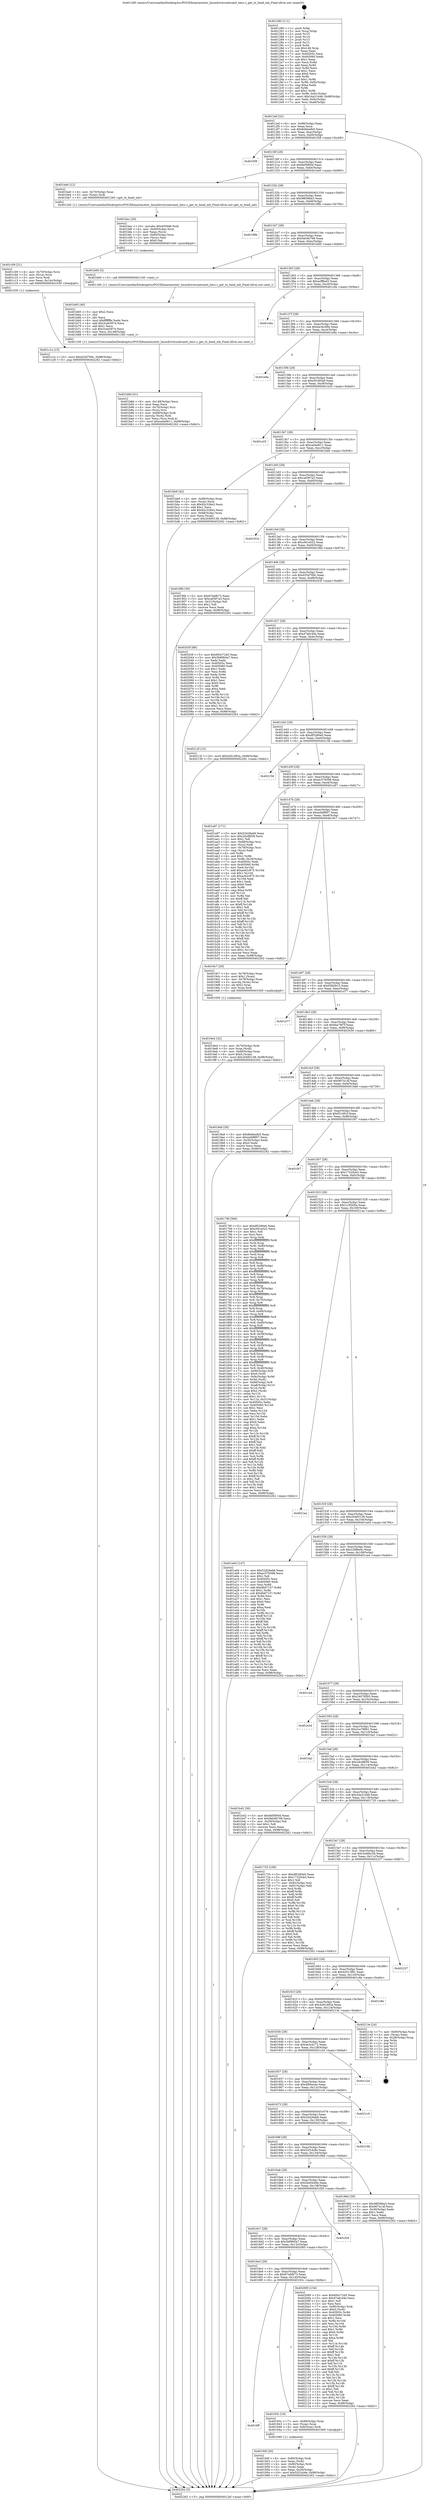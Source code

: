 digraph "0x401280" {
  label = "0x401280 (/mnt/c/Users/mathe/Desktop/tcc/POCII/binaries/extr_linuxdriversnetcanti_hecc.c_get_tx_head_mb_Final-ollvm.out::main(0))"
  labelloc = "t"
  node[shape=record]

  Entry [label="",width=0.3,height=0.3,shape=circle,fillcolor=black,style=filled]
  "0x4012ef" [label="{
     0x4012ef [32]\l
     | [instrs]\l
     &nbsp;&nbsp;0x4012ef \<+6\>: mov -0x98(%rbp),%eax\l
     &nbsp;&nbsp;0x4012f5 \<+2\>: mov %eax,%ecx\l
     &nbsp;&nbsp;0x4012f7 \<+6\>: sub $0x8d4bedb5,%ecx\l
     &nbsp;&nbsp;0x4012fd \<+6\>: mov %eax,-0xac(%rbp)\l
     &nbsp;&nbsp;0x401303 \<+6\>: mov %ecx,-0xb0(%rbp)\l
     &nbsp;&nbsp;0x401309 \<+6\>: je 0000000000401f38 \<main+0xcb8\>\l
  }"]
  "0x401f38" [label="{
     0x401f38\l
  }", style=dashed]
  "0x40130f" [label="{
     0x40130f [28]\l
     | [instrs]\l
     &nbsp;&nbsp;0x40130f \<+5\>: jmp 0000000000401314 \<main+0x94\>\l
     &nbsp;&nbsp;0x401314 \<+6\>: mov -0xac(%rbp),%eax\l
     &nbsp;&nbsp;0x40131a \<+5\>: sub $0x8ef5f00d,%eax\l
     &nbsp;&nbsp;0x40131f \<+6\>: mov %eax,-0xb4(%rbp)\l
     &nbsp;&nbsp;0x401325 \<+6\>: je 0000000000401be0 \<main+0x960\>\l
  }"]
  Exit [label="",width=0.3,height=0.3,shape=circle,fillcolor=black,style=filled,peripheries=2]
  "0x401be0" [label="{
     0x401be0 [12]\l
     | [instrs]\l
     &nbsp;&nbsp;0x401be0 \<+4\>: mov -0x70(%rbp),%rax\l
     &nbsp;&nbsp;0x401be4 \<+3\>: mov (%rax),%rdi\l
     &nbsp;&nbsp;0x401be7 \<+5\>: call 0000000000401240 \<get_tx_head_mb\>\l
     | [calls]\l
     &nbsp;&nbsp;0x401240 \{1\} (/mnt/c/Users/mathe/Desktop/tcc/POCII/binaries/extr_linuxdriversnetcanti_hecc.c_get_tx_head_mb_Final-ollvm.out::get_tx_head_mb)\l
  }"]
  "0x40132b" [label="{
     0x40132b [28]\l
     | [instrs]\l
     &nbsp;&nbsp;0x40132b \<+5\>: jmp 0000000000401330 \<main+0xb0\>\l
     &nbsp;&nbsp;0x401330 \<+6\>: mov -0xac(%rbp),%eax\l
     &nbsp;&nbsp;0x401336 \<+5\>: sub $0x98f386a3,%eax\l
     &nbsp;&nbsp;0x40133b \<+6\>: mov %eax,-0xb8(%rbp)\l
     &nbsp;&nbsp;0x401341 \<+6\>: je 000000000040198b \<main+0x70b\>\l
  }"]
  "0x401c1e" [label="{
     0x401c1e [15]\l
     | [instrs]\l
     &nbsp;&nbsp;0x401c1e \<+10\>: movl $0xd25d769c,-0x98(%rbp)\l
     &nbsp;&nbsp;0x401c28 \<+5\>: jmp 0000000000402262 \<main+0xfe2\>\l
  }"]
  "0x40198b" [label="{
     0x40198b\l
  }", style=dashed]
  "0x401347" [label="{
     0x401347 [28]\l
     | [instrs]\l
     &nbsp;&nbsp;0x401347 \<+5\>: jmp 000000000040134c \<main+0xcc\>\l
     &nbsp;&nbsp;0x40134c \<+6\>: mov -0xac(%rbp),%eax\l
     &nbsp;&nbsp;0x401352 \<+5\>: sub $0x9a04b768,%eax\l
     &nbsp;&nbsp;0x401357 \<+6\>: mov %eax,-0xbc(%rbp)\l
     &nbsp;&nbsp;0x40135d \<+6\>: je 0000000000401b60 \<main+0x8e0\>\l
  }"]
  "0x401c09" [label="{
     0x401c09 [21]\l
     | [instrs]\l
     &nbsp;&nbsp;0x401c09 \<+4\>: mov -0x70(%rbp),%rcx\l
     &nbsp;&nbsp;0x401c0d \<+3\>: mov (%rcx),%rcx\l
     &nbsp;&nbsp;0x401c10 \<+3\>: mov %rcx,%rdi\l
     &nbsp;&nbsp;0x401c13 \<+6\>: mov %eax,-0x14c(%rbp)\l
     &nbsp;&nbsp;0x401c19 \<+5\>: call 0000000000401030 \<free@plt\>\l
     | [calls]\l
     &nbsp;&nbsp;0x401030 \{1\} (unknown)\l
  }"]
  "0x401b60" [label="{
     0x401b60 [5]\l
     | [instrs]\l
     &nbsp;&nbsp;0x401b60 \<+5\>: call 0000000000401160 \<next_i\>\l
     | [calls]\l
     &nbsp;&nbsp;0x401160 \{1\} (/mnt/c/Users/mathe/Desktop/tcc/POCII/binaries/extr_linuxdriversnetcanti_hecc.c_get_tx_head_mb_Final-ollvm.out::next_i)\l
  }"]
  "0x401363" [label="{
     0x401363 [28]\l
     | [instrs]\l
     &nbsp;&nbsp;0x401363 \<+5\>: jmp 0000000000401368 \<main+0xe8\>\l
     &nbsp;&nbsp;0x401368 \<+6\>: mov -0xac(%rbp),%eax\l
     &nbsp;&nbsp;0x40136e \<+5\>: sub $0xacff8ad3,%eax\l
     &nbsp;&nbsp;0x401373 \<+6\>: mov %eax,-0xc0(%rbp)\l
     &nbsp;&nbsp;0x401379 \<+6\>: je 0000000000401c6a \<main+0x9ea\>\l
  }"]
  "0x401bec" [label="{
     0x401bec [29]\l
     | [instrs]\l
     &nbsp;&nbsp;0x401bec \<+10\>: movabs $0x4030d6,%rdi\l
     &nbsp;&nbsp;0x401bf6 \<+4\>: mov -0x60(%rbp),%rcx\l
     &nbsp;&nbsp;0x401bfa \<+2\>: mov %eax,(%rcx)\l
     &nbsp;&nbsp;0x401bfc \<+4\>: mov -0x60(%rbp),%rcx\l
     &nbsp;&nbsp;0x401c00 \<+2\>: mov (%rcx),%esi\l
     &nbsp;&nbsp;0x401c02 \<+2\>: mov $0x0,%al\l
     &nbsp;&nbsp;0x401c04 \<+5\>: call 0000000000401040 \<printf@plt\>\l
     | [calls]\l
     &nbsp;&nbsp;0x401040 \{1\} (unknown)\l
  }"]
  "0x401c6a" [label="{
     0x401c6a\l
  }", style=dashed]
  "0x40137f" [label="{
     0x40137f [28]\l
     | [instrs]\l
     &nbsp;&nbsp;0x40137f \<+5\>: jmp 0000000000401384 \<main+0x104\>\l
     &nbsp;&nbsp;0x401384 \<+6\>: mov -0xac(%rbp),%eax\l
     &nbsp;&nbsp;0x40138a \<+5\>: sub $0xbe3ec99e,%eax\l
     &nbsp;&nbsp;0x40138f \<+6\>: mov %eax,-0xc4(%rbp)\l
     &nbsp;&nbsp;0x401395 \<+6\>: je 0000000000401e8a \<main+0xc0a\>\l
  }"]
  "0x401b8d" [label="{
     0x401b8d [41]\l
     | [instrs]\l
     &nbsp;&nbsp;0x401b8d \<+6\>: mov -0x148(%rbp),%ecx\l
     &nbsp;&nbsp;0x401b93 \<+3\>: imul %eax,%ecx\l
     &nbsp;&nbsp;0x401b96 \<+4\>: mov -0x70(%rbp),%rsi\l
     &nbsp;&nbsp;0x401b9a \<+3\>: mov (%rsi),%rsi\l
     &nbsp;&nbsp;0x401b9d \<+4\>: mov -0x68(%rbp),%rdi\l
     &nbsp;&nbsp;0x401ba1 \<+3\>: movslq (%rdi),%rdi\l
     &nbsp;&nbsp;0x401ba4 \<+3\>: mov %ecx,(%rsi,%rdi,4)\l
     &nbsp;&nbsp;0x401ba7 \<+10\>: movl $0xca0e0611,-0x98(%rbp)\l
     &nbsp;&nbsp;0x401bb1 \<+5\>: jmp 0000000000402262 \<main+0xfe2\>\l
  }"]
  "0x401e8a" [label="{
     0x401e8a\l
  }", style=dashed]
  "0x40139b" [label="{
     0x40139b [28]\l
     | [instrs]\l
     &nbsp;&nbsp;0x40139b \<+5\>: jmp 00000000004013a0 \<main+0x120\>\l
     &nbsp;&nbsp;0x4013a0 \<+6\>: mov -0xac(%rbp),%eax\l
     &nbsp;&nbsp;0x4013a6 \<+5\>: sub $0xc81fd5a8,%eax\l
     &nbsp;&nbsp;0x4013ab \<+6\>: mov %eax,-0xc8(%rbp)\l
     &nbsp;&nbsp;0x4013b1 \<+6\>: je 0000000000401e25 \<main+0xba5\>\l
  }"]
  "0x401b65" [label="{
     0x401b65 [40]\l
     | [instrs]\l
     &nbsp;&nbsp;0x401b65 \<+5\>: mov $0x2,%ecx\l
     &nbsp;&nbsp;0x401b6a \<+1\>: cltd\l
     &nbsp;&nbsp;0x401b6b \<+2\>: idiv %ecx\l
     &nbsp;&nbsp;0x401b6d \<+6\>: imul $0xfffffffe,%edx,%ecx\l
     &nbsp;&nbsp;0x401b73 \<+6\>: add $0x3ceb5974,%ecx\l
     &nbsp;&nbsp;0x401b79 \<+3\>: add $0x1,%ecx\l
     &nbsp;&nbsp;0x401b7c \<+6\>: sub $0x3ceb5974,%ecx\l
     &nbsp;&nbsp;0x401b82 \<+6\>: mov %ecx,-0x148(%rbp)\l
     &nbsp;&nbsp;0x401b88 \<+5\>: call 0000000000401160 \<next_i\>\l
     | [calls]\l
     &nbsp;&nbsp;0x401160 \{1\} (/mnt/c/Users/mathe/Desktop/tcc/POCII/binaries/extr_linuxdriversnetcanti_hecc.c_get_tx_head_mb_Final-ollvm.out::next_i)\l
  }"]
  "0x401e25" [label="{
     0x401e25\l
  }", style=dashed]
  "0x4013b7" [label="{
     0x4013b7 [28]\l
     | [instrs]\l
     &nbsp;&nbsp;0x4013b7 \<+5\>: jmp 00000000004013bc \<main+0x13c\>\l
     &nbsp;&nbsp;0x4013bc \<+6\>: mov -0xac(%rbp),%eax\l
     &nbsp;&nbsp;0x4013c2 \<+5\>: sub $0xca0e0611,%eax\l
     &nbsp;&nbsp;0x4013c7 \<+6\>: mov %eax,-0xcc(%rbp)\l
     &nbsp;&nbsp;0x4013cd \<+6\>: je 0000000000401bb6 \<main+0x936\>\l
  }"]
  "0x4019e4" [label="{
     0x4019e4 [32]\l
     | [instrs]\l
     &nbsp;&nbsp;0x4019e4 \<+4\>: mov -0x70(%rbp),%rdi\l
     &nbsp;&nbsp;0x4019e8 \<+3\>: mov %rax,(%rdi)\l
     &nbsp;&nbsp;0x4019eb \<+4\>: mov -0x68(%rbp),%rax\l
     &nbsp;&nbsp;0x4019ef \<+6\>: movl $0x0,(%rax)\l
     &nbsp;&nbsp;0x4019f5 \<+10\>: movl $0x20495138,-0x98(%rbp)\l
     &nbsp;&nbsp;0x4019ff \<+5\>: jmp 0000000000402262 \<main+0xfe2\>\l
  }"]
  "0x401bb6" [label="{
     0x401bb6 [42]\l
     | [instrs]\l
     &nbsp;&nbsp;0x401bb6 \<+4\>: mov -0x68(%rbp),%rax\l
     &nbsp;&nbsp;0x401bba \<+2\>: mov (%rax),%ecx\l
     &nbsp;&nbsp;0x401bbc \<+6\>: sub $0x92c326e2,%ecx\l
     &nbsp;&nbsp;0x401bc2 \<+3\>: add $0x1,%ecx\l
     &nbsp;&nbsp;0x401bc5 \<+6\>: add $0x92c326e2,%ecx\l
     &nbsp;&nbsp;0x401bcb \<+4\>: mov -0x68(%rbp),%rax\l
     &nbsp;&nbsp;0x401bcf \<+2\>: mov %ecx,(%rax)\l
     &nbsp;&nbsp;0x401bd1 \<+10\>: movl $0x20495138,-0x98(%rbp)\l
     &nbsp;&nbsp;0x401bdb \<+5\>: jmp 0000000000402262 \<main+0xfe2\>\l
  }"]
  "0x4013d3" [label="{
     0x4013d3 [28]\l
     | [instrs]\l
     &nbsp;&nbsp;0x4013d3 \<+5\>: jmp 00000000004013d8 \<main+0x158\>\l
     &nbsp;&nbsp;0x4013d8 \<+6\>: mov -0xac(%rbp),%eax\l
     &nbsp;&nbsp;0x4013de \<+5\>: sub $0xcaf397a3,%eax\l
     &nbsp;&nbsp;0x4013e3 \<+6\>: mov %eax,-0xd0(%rbp)\l
     &nbsp;&nbsp;0x4013e9 \<+6\>: je 000000000040191b \<main+0x69b\>\l
  }"]
  "0x40194f" [label="{
     0x40194f [30]\l
     | [instrs]\l
     &nbsp;&nbsp;0x40194f \<+4\>: mov -0x80(%rbp),%rdi\l
     &nbsp;&nbsp;0x401953 \<+2\>: mov %eax,(%rdi)\l
     &nbsp;&nbsp;0x401955 \<+4\>: mov -0x80(%rbp),%rdi\l
     &nbsp;&nbsp;0x401959 \<+2\>: mov (%rdi),%eax\l
     &nbsp;&nbsp;0x40195b \<+3\>: mov %eax,-0x30(%rbp)\l
     &nbsp;&nbsp;0x40195e \<+10\>: movl $0x52f1dc6e,-0x98(%rbp)\l
     &nbsp;&nbsp;0x401968 \<+5\>: jmp 0000000000402262 \<main+0xfe2\>\l
  }"]
  "0x40191b" [label="{
     0x40191b\l
  }", style=dashed]
  "0x4013ef" [label="{
     0x4013ef [28]\l
     | [instrs]\l
     &nbsp;&nbsp;0x4013ef \<+5\>: jmp 00000000004013f4 \<main+0x174\>\l
     &nbsp;&nbsp;0x4013f4 \<+6\>: mov -0xac(%rbp),%eax\l
     &nbsp;&nbsp;0x4013fa \<+5\>: sub $0xcf41e022,%eax\l
     &nbsp;&nbsp;0x4013ff \<+6\>: mov %eax,-0xd4(%rbp)\l
     &nbsp;&nbsp;0x401405 \<+6\>: je 00000000004018fd \<main+0x67d\>\l
  }"]
  "0x4016ff" [label="{
     0x4016ff\l
  }", style=dashed]
  "0x4018fd" [label="{
     0x4018fd [30]\l
     | [instrs]\l
     &nbsp;&nbsp;0x4018fd \<+5\>: mov $0x67ebfb73,%eax\l
     &nbsp;&nbsp;0x401902 \<+5\>: mov $0xcaf397a3,%ecx\l
     &nbsp;&nbsp;0x401907 \<+3\>: mov -0x31(%rbp),%dl\l
     &nbsp;&nbsp;0x40190a \<+3\>: test $0x1,%dl\l
     &nbsp;&nbsp;0x40190d \<+3\>: cmovne %ecx,%eax\l
     &nbsp;&nbsp;0x401910 \<+6\>: mov %eax,-0x98(%rbp)\l
     &nbsp;&nbsp;0x401916 \<+5\>: jmp 0000000000402262 \<main+0xfe2\>\l
  }"]
  "0x40140b" [label="{
     0x40140b [28]\l
     | [instrs]\l
     &nbsp;&nbsp;0x40140b \<+5\>: jmp 0000000000401410 \<main+0x190\>\l
     &nbsp;&nbsp;0x401410 \<+6\>: mov -0xac(%rbp),%eax\l
     &nbsp;&nbsp;0x401416 \<+5\>: sub $0xd25d769c,%eax\l
     &nbsp;&nbsp;0x40141b \<+6\>: mov %eax,-0xd8(%rbp)\l
     &nbsp;&nbsp;0x401421 \<+6\>: je 000000000040203f \<main+0xdbf\>\l
  }"]
  "0x40193c" [label="{
     0x40193c [19]\l
     | [instrs]\l
     &nbsp;&nbsp;0x40193c \<+7\>: mov -0x88(%rbp),%rax\l
     &nbsp;&nbsp;0x401943 \<+3\>: mov (%rax),%rax\l
     &nbsp;&nbsp;0x401946 \<+4\>: mov 0x8(%rax),%rdi\l
     &nbsp;&nbsp;0x40194a \<+5\>: call 0000000000401060 \<atoi@plt\>\l
     | [calls]\l
     &nbsp;&nbsp;0x401060 \{1\} (unknown)\l
  }"]
  "0x40203f" [label="{
     0x40203f [86]\l
     | [instrs]\l
     &nbsp;&nbsp;0x40203f \<+5\>: mov $0x693c72d5,%eax\l
     &nbsp;&nbsp;0x402044 \<+5\>: mov $0x5b89b5a7,%ecx\l
     &nbsp;&nbsp;0x402049 \<+2\>: xor %edx,%edx\l
     &nbsp;&nbsp;0x40204b \<+7\>: mov 0x40505c,%esi\l
     &nbsp;&nbsp;0x402052 \<+7\>: mov 0x405060,%edi\l
     &nbsp;&nbsp;0x402059 \<+3\>: sub $0x1,%edx\l
     &nbsp;&nbsp;0x40205c \<+3\>: mov %esi,%r8d\l
     &nbsp;&nbsp;0x40205f \<+3\>: add %edx,%r8d\l
     &nbsp;&nbsp;0x402062 \<+4\>: imul %r8d,%esi\l
     &nbsp;&nbsp;0x402066 \<+3\>: and $0x1,%esi\l
     &nbsp;&nbsp;0x402069 \<+3\>: cmp $0x0,%esi\l
     &nbsp;&nbsp;0x40206c \<+4\>: sete %r9b\l
     &nbsp;&nbsp;0x402070 \<+3\>: cmp $0xa,%edi\l
     &nbsp;&nbsp;0x402073 \<+4\>: setl %r10b\l
     &nbsp;&nbsp;0x402077 \<+3\>: mov %r9b,%r11b\l
     &nbsp;&nbsp;0x40207a \<+3\>: and %r10b,%r11b\l
     &nbsp;&nbsp;0x40207d \<+3\>: xor %r10b,%r9b\l
     &nbsp;&nbsp;0x402080 \<+3\>: or %r9b,%r11b\l
     &nbsp;&nbsp;0x402083 \<+4\>: test $0x1,%r11b\l
     &nbsp;&nbsp;0x402087 \<+3\>: cmovne %ecx,%eax\l
     &nbsp;&nbsp;0x40208a \<+6\>: mov %eax,-0x98(%rbp)\l
     &nbsp;&nbsp;0x402090 \<+5\>: jmp 0000000000402262 \<main+0xfe2\>\l
  }"]
  "0x401427" [label="{
     0x401427 [28]\l
     | [instrs]\l
     &nbsp;&nbsp;0x401427 \<+5\>: jmp 000000000040142c \<main+0x1ac\>\l
     &nbsp;&nbsp;0x40142c \<+6\>: mov -0xac(%rbp),%eax\l
     &nbsp;&nbsp;0x401432 \<+5\>: sub $0xd7a6c44e,%eax\l
     &nbsp;&nbsp;0x401437 \<+6\>: mov %eax,-0xdc(%rbp)\l
     &nbsp;&nbsp;0x40143d \<+6\>: je 000000000040212f \<main+0xeaf\>\l
  }"]
  "0x4016e3" [label="{
     0x4016e3 [28]\l
     | [instrs]\l
     &nbsp;&nbsp;0x4016e3 \<+5\>: jmp 00000000004016e8 \<main+0x468\>\l
     &nbsp;&nbsp;0x4016e8 \<+6\>: mov -0xac(%rbp),%eax\l
     &nbsp;&nbsp;0x4016ee \<+5\>: sub $0x67ebfb73,%eax\l
     &nbsp;&nbsp;0x4016f3 \<+6\>: mov %eax,-0x140(%rbp)\l
     &nbsp;&nbsp;0x4016f9 \<+6\>: je 000000000040193c \<main+0x6bc\>\l
  }"]
  "0x40212f" [label="{
     0x40212f [15]\l
     | [instrs]\l
     &nbsp;&nbsp;0x40212f \<+10\>: movl $0x4261d93a,-0x98(%rbp)\l
     &nbsp;&nbsp;0x402139 \<+5\>: jmp 0000000000402262 \<main+0xfe2\>\l
  }"]
  "0x401443" [label="{
     0x401443 [28]\l
     | [instrs]\l
     &nbsp;&nbsp;0x401443 \<+5\>: jmp 0000000000401448 \<main+0x1c8\>\l
     &nbsp;&nbsp;0x401448 \<+6\>: mov -0xac(%rbp),%eax\l
     &nbsp;&nbsp;0x40144e \<+5\>: sub $0xdf5280e0,%eax\l
     &nbsp;&nbsp;0x401453 \<+6\>: mov %eax,-0xe0(%rbp)\l
     &nbsp;&nbsp;0x401459 \<+6\>: je 0000000000402156 \<main+0xed6\>\l
  }"]
  "0x402095" [label="{
     0x402095 [154]\l
     | [instrs]\l
     &nbsp;&nbsp;0x402095 \<+5\>: mov $0x693c72d5,%eax\l
     &nbsp;&nbsp;0x40209a \<+5\>: mov $0xd7a6c44e,%ecx\l
     &nbsp;&nbsp;0x40209f \<+2\>: mov $0x1,%dl\l
     &nbsp;&nbsp;0x4020a1 \<+2\>: xor %esi,%esi\l
     &nbsp;&nbsp;0x4020a3 \<+7\>: mov -0x90(%rbp),%rdi\l
     &nbsp;&nbsp;0x4020aa \<+6\>: movl $0x0,(%rdi)\l
     &nbsp;&nbsp;0x4020b0 \<+8\>: mov 0x40505c,%r8d\l
     &nbsp;&nbsp;0x4020b8 \<+8\>: mov 0x405060,%r9d\l
     &nbsp;&nbsp;0x4020c0 \<+3\>: sub $0x1,%esi\l
     &nbsp;&nbsp;0x4020c3 \<+3\>: mov %r8d,%r10d\l
     &nbsp;&nbsp;0x4020c6 \<+3\>: add %esi,%r10d\l
     &nbsp;&nbsp;0x4020c9 \<+4\>: imul %r10d,%r8d\l
     &nbsp;&nbsp;0x4020cd \<+4\>: and $0x1,%r8d\l
     &nbsp;&nbsp;0x4020d1 \<+4\>: cmp $0x0,%r8d\l
     &nbsp;&nbsp;0x4020d5 \<+4\>: sete %r11b\l
     &nbsp;&nbsp;0x4020d9 \<+4\>: cmp $0xa,%r9d\l
     &nbsp;&nbsp;0x4020dd \<+3\>: setl %bl\l
     &nbsp;&nbsp;0x4020e0 \<+3\>: mov %r11b,%r14b\l
     &nbsp;&nbsp;0x4020e3 \<+4\>: xor $0xff,%r14b\l
     &nbsp;&nbsp;0x4020e7 \<+3\>: mov %bl,%r15b\l
     &nbsp;&nbsp;0x4020ea \<+4\>: xor $0xff,%r15b\l
     &nbsp;&nbsp;0x4020ee \<+3\>: xor $0x1,%dl\l
     &nbsp;&nbsp;0x4020f1 \<+3\>: mov %r14b,%r12b\l
     &nbsp;&nbsp;0x4020f4 \<+4\>: and $0xff,%r12b\l
     &nbsp;&nbsp;0x4020f8 \<+3\>: and %dl,%r11b\l
     &nbsp;&nbsp;0x4020fb \<+3\>: mov %r15b,%r13b\l
     &nbsp;&nbsp;0x4020fe \<+4\>: and $0xff,%r13b\l
     &nbsp;&nbsp;0x402102 \<+2\>: and %dl,%bl\l
     &nbsp;&nbsp;0x402104 \<+3\>: or %r11b,%r12b\l
     &nbsp;&nbsp;0x402107 \<+3\>: or %bl,%r13b\l
     &nbsp;&nbsp;0x40210a \<+3\>: xor %r13b,%r12b\l
     &nbsp;&nbsp;0x40210d \<+3\>: or %r15b,%r14b\l
     &nbsp;&nbsp;0x402110 \<+4\>: xor $0xff,%r14b\l
     &nbsp;&nbsp;0x402114 \<+3\>: or $0x1,%dl\l
     &nbsp;&nbsp;0x402117 \<+3\>: and %dl,%r14b\l
     &nbsp;&nbsp;0x40211a \<+3\>: or %r14b,%r12b\l
     &nbsp;&nbsp;0x40211d \<+4\>: test $0x1,%r12b\l
     &nbsp;&nbsp;0x402121 \<+3\>: cmovne %ecx,%eax\l
     &nbsp;&nbsp;0x402124 \<+6\>: mov %eax,-0x98(%rbp)\l
     &nbsp;&nbsp;0x40212a \<+5\>: jmp 0000000000402262 \<main+0xfe2\>\l
  }"]
  "0x402156" [label="{
     0x402156\l
  }", style=dashed]
  "0x40145f" [label="{
     0x40145f [28]\l
     | [instrs]\l
     &nbsp;&nbsp;0x40145f \<+5\>: jmp 0000000000401464 \<main+0x1e4\>\l
     &nbsp;&nbsp;0x401464 \<+6\>: mov -0xac(%rbp),%eax\l
     &nbsp;&nbsp;0x40146a \<+5\>: sub $0xec579398,%eax\l
     &nbsp;&nbsp;0x40146f \<+6\>: mov %eax,-0xe4(%rbp)\l
     &nbsp;&nbsp;0x401475 \<+6\>: je 0000000000401a97 \<main+0x817\>\l
  }"]
  "0x4016c7" [label="{
     0x4016c7 [28]\l
     | [instrs]\l
     &nbsp;&nbsp;0x4016c7 \<+5\>: jmp 00000000004016cc \<main+0x44c\>\l
     &nbsp;&nbsp;0x4016cc \<+6\>: mov -0xac(%rbp),%eax\l
     &nbsp;&nbsp;0x4016d2 \<+5\>: sub $0x5b89b5a7,%eax\l
     &nbsp;&nbsp;0x4016d7 \<+6\>: mov %eax,-0x13c(%rbp)\l
     &nbsp;&nbsp;0x4016dd \<+6\>: je 0000000000402095 \<main+0xe15\>\l
  }"]
  "0x401a97" [label="{
     0x401a97 [171]\l
     | [instrs]\l
     &nbsp;&nbsp;0x401a97 \<+5\>: mov $0x52d26eb6,%eax\l
     &nbsp;&nbsp;0x401a9c \<+5\>: mov $0x2dcd8f39,%ecx\l
     &nbsp;&nbsp;0x401aa1 \<+2\>: mov $0x1,%dl\l
     &nbsp;&nbsp;0x401aa3 \<+4\>: mov -0x68(%rbp),%rsi\l
     &nbsp;&nbsp;0x401aa7 \<+2\>: mov (%rsi),%edi\l
     &nbsp;&nbsp;0x401aa9 \<+4\>: mov -0x78(%rbp),%rsi\l
     &nbsp;&nbsp;0x401aad \<+2\>: cmp (%rsi),%edi\l
     &nbsp;&nbsp;0x401aaf \<+4\>: setl %r8b\l
     &nbsp;&nbsp;0x401ab3 \<+4\>: and $0x1,%r8b\l
     &nbsp;&nbsp;0x401ab7 \<+4\>: mov %r8b,-0x29(%rbp)\l
     &nbsp;&nbsp;0x401abb \<+7\>: mov 0x40505c,%edi\l
     &nbsp;&nbsp;0x401ac2 \<+8\>: mov 0x405060,%r9d\l
     &nbsp;&nbsp;0x401aca \<+3\>: mov %edi,%r10d\l
     &nbsp;&nbsp;0x401acd \<+7\>: add $0xac62c875,%r10d\l
     &nbsp;&nbsp;0x401ad4 \<+4\>: sub $0x1,%r10d\l
     &nbsp;&nbsp;0x401ad8 \<+7\>: sub $0xac62c875,%r10d\l
     &nbsp;&nbsp;0x401adf \<+4\>: imul %r10d,%edi\l
     &nbsp;&nbsp;0x401ae3 \<+3\>: and $0x1,%edi\l
     &nbsp;&nbsp;0x401ae6 \<+3\>: cmp $0x0,%edi\l
     &nbsp;&nbsp;0x401ae9 \<+4\>: sete %r8b\l
     &nbsp;&nbsp;0x401aed \<+4\>: cmp $0xa,%r9d\l
     &nbsp;&nbsp;0x401af1 \<+4\>: setl %r11b\l
     &nbsp;&nbsp;0x401af5 \<+3\>: mov %r8b,%bl\l
     &nbsp;&nbsp;0x401af8 \<+3\>: xor $0xff,%bl\l
     &nbsp;&nbsp;0x401afb \<+3\>: mov %r11b,%r14b\l
     &nbsp;&nbsp;0x401afe \<+4\>: xor $0xff,%r14b\l
     &nbsp;&nbsp;0x401b02 \<+3\>: xor $0x1,%dl\l
     &nbsp;&nbsp;0x401b05 \<+3\>: mov %bl,%r15b\l
     &nbsp;&nbsp;0x401b08 \<+4\>: and $0xff,%r15b\l
     &nbsp;&nbsp;0x401b0c \<+3\>: and %dl,%r8b\l
     &nbsp;&nbsp;0x401b0f \<+3\>: mov %r14b,%r12b\l
     &nbsp;&nbsp;0x401b12 \<+4\>: and $0xff,%r12b\l
     &nbsp;&nbsp;0x401b16 \<+3\>: and %dl,%r11b\l
     &nbsp;&nbsp;0x401b19 \<+3\>: or %r8b,%r15b\l
     &nbsp;&nbsp;0x401b1c \<+3\>: or %r11b,%r12b\l
     &nbsp;&nbsp;0x401b1f \<+3\>: xor %r12b,%r15b\l
     &nbsp;&nbsp;0x401b22 \<+3\>: or %r14b,%bl\l
     &nbsp;&nbsp;0x401b25 \<+3\>: xor $0xff,%bl\l
     &nbsp;&nbsp;0x401b28 \<+3\>: or $0x1,%dl\l
     &nbsp;&nbsp;0x401b2b \<+2\>: and %dl,%bl\l
     &nbsp;&nbsp;0x401b2d \<+3\>: or %bl,%r15b\l
     &nbsp;&nbsp;0x401b30 \<+4\>: test $0x1,%r15b\l
     &nbsp;&nbsp;0x401b34 \<+3\>: cmovne %ecx,%eax\l
     &nbsp;&nbsp;0x401b37 \<+6\>: mov %eax,-0x98(%rbp)\l
     &nbsp;&nbsp;0x401b3d \<+5\>: jmp 0000000000402262 \<main+0xfe2\>\l
  }"]
  "0x40147b" [label="{
     0x40147b [28]\l
     | [instrs]\l
     &nbsp;&nbsp;0x40147b \<+5\>: jmp 0000000000401480 \<main+0x200\>\l
     &nbsp;&nbsp;0x401480 \<+6\>: mov -0xac(%rbp),%eax\l
     &nbsp;&nbsp;0x401486 \<+5\>: sub $0xed4f8f07,%eax\l
     &nbsp;&nbsp;0x40148b \<+6\>: mov %eax,-0xe8(%rbp)\l
     &nbsp;&nbsp;0x401491 \<+6\>: je 00000000004019c7 \<main+0x747\>\l
  }"]
  "0x401f29" [label="{
     0x401f29\l
  }", style=dashed]
  "0x4019c7" [label="{
     0x4019c7 [29]\l
     | [instrs]\l
     &nbsp;&nbsp;0x4019c7 \<+4\>: mov -0x78(%rbp),%rax\l
     &nbsp;&nbsp;0x4019cb \<+6\>: movl $0x1,(%rax)\l
     &nbsp;&nbsp;0x4019d1 \<+4\>: mov -0x78(%rbp),%rax\l
     &nbsp;&nbsp;0x4019d5 \<+3\>: movslq (%rax),%rax\l
     &nbsp;&nbsp;0x4019d8 \<+4\>: shl $0x2,%rax\l
     &nbsp;&nbsp;0x4019dc \<+3\>: mov %rax,%rdi\l
     &nbsp;&nbsp;0x4019df \<+5\>: call 0000000000401050 \<malloc@plt\>\l
     | [calls]\l
     &nbsp;&nbsp;0x401050 \{1\} (unknown)\l
  }"]
  "0x401497" [label="{
     0x401497 [28]\l
     | [instrs]\l
     &nbsp;&nbsp;0x401497 \<+5\>: jmp 000000000040149c \<main+0x21c\>\l
     &nbsp;&nbsp;0x40149c \<+6\>: mov -0xac(%rbp),%eax\l
     &nbsp;&nbsp;0x4014a2 \<+5\>: sub $0xf3fd3b15,%eax\l
     &nbsp;&nbsp;0x4014a7 \<+6\>: mov %eax,-0xec(%rbp)\l
     &nbsp;&nbsp;0x4014ad \<+6\>: je 0000000000401d77 \<main+0xaf7\>\l
  }"]
  "0x4016ab" [label="{
     0x4016ab [28]\l
     | [instrs]\l
     &nbsp;&nbsp;0x4016ab \<+5\>: jmp 00000000004016b0 \<main+0x430\>\l
     &nbsp;&nbsp;0x4016b0 \<+6\>: mov -0xac(%rbp),%eax\l
     &nbsp;&nbsp;0x4016b6 \<+5\>: sub $0x5b40449a,%eax\l
     &nbsp;&nbsp;0x4016bb \<+6\>: mov %eax,-0x138(%rbp)\l
     &nbsp;&nbsp;0x4016c1 \<+6\>: je 0000000000401f29 \<main+0xca9\>\l
  }"]
  "0x401d77" [label="{
     0x401d77\l
  }", style=dashed]
  "0x4014b3" [label="{
     0x4014b3 [28]\l
     | [instrs]\l
     &nbsp;&nbsp;0x4014b3 \<+5\>: jmp 00000000004014b8 \<main+0x238\>\l
     &nbsp;&nbsp;0x4014b8 \<+6\>: mov -0xac(%rbp),%eax\l
     &nbsp;&nbsp;0x4014be \<+5\>: sub $0xfea78f7f,%eax\l
     &nbsp;&nbsp;0x4014c3 \<+6\>: mov %eax,-0xf0(%rbp)\l
     &nbsp;&nbsp;0x4014c9 \<+6\>: je 0000000000402030 \<main+0xdb0\>\l
  }"]
  "0x40196d" [label="{
     0x40196d [30]\l
     | [instrs]\l
     &nbsp;&nbsp;0x40196d \<+5\>: mov $0x98f386a3,%eax\l
     &nbsp;&nbsp;0x401972 \<+5\>: mov $0x907a14f,%ecx\l
     &nbsp;&nbsp;0x401977 \<+3\>: mov -0x30(%rbp),%edx\l
     &nbsp;&nbsp;0x40197a \<+3\>: cmp $0x1,%edx\l
     &nbsp;&nbsp;0x40197d \<+3\>: cmovl %ecx,%eax\l
     &nbsp;&nbsp;0x401980 \<+6\>: mov %eax,-0x98(%rbp)\l
     &nbsp;&nbsp;0x401986 \<+5\>: jmp 0000000000402262 \<main+0xfe2\>\l
  }"]
  "0x402030" [label="{
     0x402030\l
  }", style=dashed]
  "0x4014cf" [label="{
     0x4014cf [28]\l
     | [instrs]\l
     &nbsp;&nbsp;0x4014cf \<+5\>: jmp 00000000004014d4 \<main+0x254\>\l
     &nbsp;&nbsp;0x4014d4 \<+6\>: mov -0xac(%rbp),%eax\l
     &nbsp;&nbsp;0x4014da \<+5\>: sub $0x907a14f,%eax\l
     &nbsp;&nbsp;0x4014df \<+6\>: mov %eax,-0xf4(%rbp)\l
     &nbsp;&nbsp;0x4014e5 \<+6\>: je 00000000004019a9 \<main+0x729\>\l
  }"]
  "0x40168f" [label="{
     0x40168f [28]\l
     | [instrs]\l
     &nbsp;&nbsp;0x40168f \<+5\>: jmp 0000000000401694 \<main+0x414\>\l
     &nbsp;&nbsp;0x401694 \<+6\>: mov -0xac(%rbp),%eax\l
     &nbsp;&nbsp;0x40169a \<+5\>: sub $0x52f1dc6e,%eax\l
     &nbsp;&nbsp;0x40169f \<+6\>: mov %eax,-0x134(%rbp)\l
     &nbsp;&nbsp;0x4016a5 \<+6\>: je 000000000040196d \<main+0x6ed\>\l
  }"]
  "0x4019a9" [label="{
     0x4019a9 [30]\l
     | [instrs]\l
     &nbsp;&nbsp;0x4019a9 \<+5\>: mov $0x8d4bedb5,%eax\l
     &nbsp;&nbsp;0x4019ae \<+5\>: mov $0xed4f8f07,%ecx\l
     &nbsp;&nbsp;0x4019b3 \<+3\>: mov -0x30(%rbp),%edx\l
     &nbsp;&nbsp;0x4019b6 \<+3\>: cmp $0x0,%edx\l
     &nbsp;&nbsp;0x4019b9 \<+3\>: cmove %ecx,%eax\l
     &nbsp;&nbsp;0x4019bc \<+6\>: mov %eax,-0x98(%rbp)\l
     &nbsp;&nbsp;0x4019c2 \<+5\>: jmp 0000000000402262 \<main+0xfe2\>\l
  }"]
  "0x4014eb" [label="{
     0x4014eb [28]\l
     | [instrs]\l
     &nbsp;&nbsp;0x4014eb \<+5\>: jmp 00000000004014f0 \<main+0x270\>\l
     &nbsp;&nbsp;0x4014f0 \<+6\>: mov -0xac(%rbp),%eax\l
     &nbsp;&nbsp;0x4014f6 \<+5\>: sub $0xf51d91f,%eax\l
     &nbsp;&nbsp;0x4014fb \<+6\>: mov %eax,-0xf8(%rbp)\l
     &nbsp;&nbsp;0x401501 \<+6\>: je 0000000000401f47 \<main+0xcc7\>\l
  }"]
  "0x40219b" [label="{
     0x40219b\l
  }", style=dashed]
  "0x401f47" [label="{
     0x401f47\l
  }", style=dashed]
  "0x401507" [label="{
     0x401507 [28]\l
     | [instrs]\l
     &nbsp;&nbsp;0x401507 \<+5\>: jmp 000000000040150c \<main+0x28c\>\l
     &nbsp;&nbsp;0x40150c \<+6\>: mov -0xac(%rbp),%eax\l
     &nbsp;&nbsp;0x401512 \<+5\>: sub $0x17320cb3,%eax\l
     &nbsp;&nbsp;0x401517 \<+6\>: mov %eax,-0xfc(%rbp)\l
     &nbsp;&nbsp;0x40151d \<+6\>: je 000000000040178f \<main+0x50f\>\l
  }"]
  "0x401673" [label="{
     0x401673 [28]\l
     | [instrs]\l
     &nbsp;&nbsp;0x401673 \<+5\>: jmp 0000000000401678 \<main+0x3f8\>\l
     &nbsp;&nbsp;0x401678 \<+6\>: mov -0xac(%rbp),%eax\l
     &nbsp;&nbsp;0x40167e \<+5\>: sub $0x52d26eb6,%eax\l
     &nbsp;&nbsp;0x401683 \<+6\>: mov %eax,-0x130(%rbp)\l
     &nbsp;&nbsp;0x401689 \<+6\>: je 000000000040219b \<main+0xf1b\>\l
  }"]
  "0x40178f" [label="{
     0x40178f [366]\l
     | [instrs]\l
     &nbsp;&nbsp;0x40178f \<+5\>: mov $0xdf5280e0,%eax\l
     &nbsp;&nbsp;0x401794 \<+5\>: mov $0xcf41e022,%ecx\l
     &nbsp;&nbsp;0x401799 \<+2\>: mov $0x1,%dl\l
     &nbsp;&nbsp;0x40179b \<+2\>: xor %esi,%esi\l
     &nbsp;&nbsp;0x40179d \<+3\>: mov %rsp,%rdi\l
     &nbsp;&nbsp;0x4017a0 \<+4\>: add $0xfffffffffffffff0,%rdi\l
     &nbsp;&nbsp;0x4017a4 \<+3\>: mov %rdi,%rsp\l
     &nbsp;&nbsp;0x4017a7 \<+7\>: mov %rdi,-0x90(%rbp)\l
     &nbsp;&nbsp;0x4017ae \<+3\>: mov %rsp,%rdi\l
     &nbsp;&nbsp;0x4017b1 \<+4\>: add $0xfffffffffffffff0,%rdi\l
     &nbsp;&nbsp;0x4017b5 \<+3\>: mov %rdi,%rsp\l
     &nbsp;&nbsp;0x4017b8 \<+3\>: mov %rsp,%r8\l
     &nbsp;&nbsp;0x4017bb \<+4\>: add $0xfffffffffffffff0,%r8\l
     &nbsp;&nbsp;0x4017bf \<+3\>: mov %r8,%rsp\l
     &nbsp;&nbsp;0x4017c2 \<+7\>: mov %r8,-0x88(%rbp)\l
     &nbsp;&nbsp;0x4017c9 \<+3\>: mov %rsp,%r8\l
     &nbsp;&nbsp;0x4017cc \<+4\>: add $0xfffffffffffffff0,%r8\l
     &nbsp;&nbsp;0x4017d0 \<+3\>: mov %r8,%rsp\l
     &nbsp;&nbsp;0x4017d3 \<+4\>: mov %r8,-0x80(%rbp)\l
     &nbsp;&nbsp;0x4017d7 \<+3\>: mov %rsp,%r8\l
     &nbsp;&nbsp;0x4017da \<+4\>: add $0xfffffffffffffff0,%r8\l
     &nbsp;&nbsp;0x4017de \<+3\>: mov %r8,%rsp\l
     &nbsp;&nbsp;0x4017e1 \<+4\>: mov %r8,-0x78(%rbp)\l
     &nbsp;&nbsp;0x4017e5 \<+3\>: mov %rsp,%r8\l
     &nbsp;&nbsp;0x4017e8 \<+4\>: add $0xfffffffffffffff0,%r8\l
     &nbsp;&nbsp;0x4017ec \<+3\>: mov %r8,%rsp\l
     &nbsp;&nbsp;0x4017ef \<+4\>: mov %r8,-0x70(%rbp)\l
     &nbsp;&nbsp;0x4017f3 \<+3\>: mov %rsp,%r8\l
     &nbsp;&nbsp;0x4017f6 \<+4\>: add $0xfffffffffffffff0,%r8\l
     &nbsp;&nbsp;0x4017fa \<+3\>: mov %r8,%rsp\l
     &nbsp;&nbsp;0x4017fd \<+4\>: mov %r8,-0x68(%rbp)\l
     &nbsp;&nbsp;0x401801 \<+3\>: mov %rsp,%r8\l
     &nbsp;&nbsp;0x401804 \<+4\>: add $0xfffffffffffffff0,%r8\l
     &nbsp;&nbsp;0x401808 \<+3\>: mov %r8,%rsp\l
     &nbsp;&nbsp;0x40180b \<+4\>: mov %r8,-0x60(%rbp)\l
     &nbsp;&nbsp;0x40180f \<+3\>: mov %rsp,%r8\l
     &nbsp;&nbsp;0x401812 \<+4\>: add $0xfffffffffffffff0,%r8\l
     &nbsp;&nbsp;0x401816 \<+3\>: mov %r8,%rsp\l
     &nbsp;&nbsp;0x401819 \<+4\>: mov %r8,-0x58(%rbp)\l
     &nbsp;&nbsp;0x40181d \<+3\>: mov %rsp,%r8\l
     &nbsp;&nbsp;0x401820 \<+4\>: add $0xfffffffffffffff0,%r8\l
     &nbsp;&nbsp;0x401824 \<+3\>: mov %r8,%rsp\l
     &nbsp;&nbsp;0x401827 \<+4\>: mov %r8,-0x50(%rbp)\l
     &nbsp;&nbsp;0x40182b \<+3\>: mov %rsp,%r8\l
     &nbsp;&nbsp;0x40182e \<+4\>: add $0xfffffffffffffff0,%r8\l
     &nbsp;&nbsp;0x401832 \<+3\>: mov %r8,%rsp\l
     &nbsp;&nbsp;0x401835 \<+4\>: mov %r8,-0x48(%rbp)\l
     &nbsp;&nbsp;0x401839 \<+3\>: mov %rsp,%r8\l
     &nbsp;&nbsp;0x40183c \<+4\>: add $0xfffffffffffffff0,%r8\l
     &nbsp;&nbsp;0x401840 \<+3\>: mov %r8,%rsp\l
     &nbsp;&nbsp;0x401843 \<+4\>: mov %r8,-0x40(%rbp)\l
     &nbsp;&nbsp;0x401847 \<+7\>: mov -0x90(%rbp),%r8\l
     &nbsp;&nbsp;0x40184e \<+7\>: movl $0x0,(%r8)\l
     &nbsp;&nbsp;0x401855 \<+7\>: mov -0x9c(%rbp),%r9d\l
     &nbsp;&nbsp;0x40185c \<+3\>: mov %r9d,(%rdi)\l
     &nbsp;&nbsp;0x40185f \<+7\>: mov -0x88(%rbp),%r8\l
     &nbsp;&nbsp;0x401866 \<+7\>: mov -0xa8(%rbp),%r10\l
     &nbsp;&nbsp;0x40186d \<+3\>: mov %r10,(%r8)\l
     &nbsp;&nbsp;0x401870 \<+3\>: cmpl $0x2,(%rdi)\l
     &nbsp;&nbsp;0x401873 \<+4\>: setne %r11b\l
     &nbsp;&nbsp;0x401877 \<+4\>: and $0x1,%r11b\l
     &nbsp;&nbsp;0x40187b \<+4\>: mov %r11b,-0x31(%rbp)\l
     &nbsp;&nbsp;0x40187f \<+7\>: mov 0x40505c,%ebx\l
     &nbsp;&nbsp;0x401886 \<+8\>: mov 0x405060,%r14d\l
     &nbsp;&nbsp;0x40188e \<+3\>: sub $0x1,%esi\l
     &nbsp;&nbsp;0x401891 \<+3\>: mov %ebx,%r15d\l
     &nbsp;&nbsp;0x401894 \<+3\>: add %esi,%r15d\l
     &nbsp;&nbsp;0x401897 \<+4\>: imul %r15d,%ebx\l
     &nbsp;&nbsp;0x40189b \<+3\>: and $0x1,%ebx\l
     &nbsp;&nbsp;0x40189e \<+3\>: cmp $0x0,%ebx\l
     &nbsp;&nbsp;0x4018a1 \<+4\>: sete %r11b\l
     &nbsp;&nbsp;0x4018a5 \<+4\>: cmp $0xa,%r14d\l
     &nbsp;&nbsp;0x4018a9 \<+4\>: setl %r12b\l
     &nbsp;&nbsp;0x4018ad \<+3\>: mov %r11b,%r13b\l
     &nbsp;&nbsp;0x4018b0 \<+4\>: xor $0xff,%r13b\l
     &nbsp;&nbsp;0x4018b4 \<+3\>: mov %r12b,%sil\l
     &nbsp;&nbsp;0x4018b7 \<+4\>: xor $0xff,%sil\l
     &nbsp;&nbsp;0x4018bb \<+3\>: xor $0x1,%dl\l
     &nbsp;&nbsp;0x4018be \<+3\>: mov %r13b,%dil\l
     &nbsp;&nbsp;0x4018c1 \<+4\>: and $0xff,%dil\l
     &nbsp;&nbsp;0x4018c5 \<+3\>: and %dl,%r11b\l
     &nbsp;&nbsp;0x4018c8 \<+3\>: mov %sil,%r8b\l
     &nbsp;&nbsp;0x4018cb \<+4\>: and $0xff,%r8b\l
     &nbsp;&nbsp;0x4018cf \<+3\>: and %dl,%r12b\l
     &nbsp;&nbsp;0x4018d2 \<+3\>: or %r11b,%dil\l
     &nbsp;&nbsp;0x4018d5 \<+3\>: or %r12b,%r8b\l
     &nbsp;&nbsp;0x4018d8 \<+3\>: xor %r8b,%dil\l
     &nbsp;&nbsp;0x4018db \<+3\>: or %sil,%r13b\l
     &nbsp;&nbsp;0x4018de \<+4\>: xor $0xff,%r13b\l
     &nbsp;&nbsp;0x4018e2 \<+3\>: or $0x1,%dl\l
     &nbsp;&nbsp;0x4018e5 \<+3\>: and %dl,%r13b\l
     &nbsp;&nbsp;0x4018e8 \<+3\>: or %r13b,%dil\l
     &nbsp;&nbsp;0x4018eb \<+4\>: test $0x1,%dil\l
     &nbsp;&nbsp;0x4018ef \<+3\>: cmovne %ecx,%eax\l
     &nbsp;&nbsp;0x4018f2 \<+6\>: mov %eax,-0x98(%rbp)\l
     &nbsp;&nbsp;0x4018f8 \<+5\>: jmp 0000000000402262 \<main+0xfe2\>\l
  }"]
  "0x401523" [label="{
     0x401523 [28]\l
     | [instrs]\l
     &nbsp;&nbsp;0x401523 \<+5\>: jmp 0000000000401528 \<main+0x2a8\>\l
     &nbsp;&nbsp;0x401528 \<+6\>: mov -0xac(%rbp),%eax\l
     &nbsp;&nbsp;0x40152e \<+5\>: sub $0x1c3f200a,%eax\l
     &nbsp;&nbsp;0x401533 \<+6\>: mov %eax,-0x100(%rbp)\l
     &nbsp;&nbsp;0x401539 \<+6\>: je 00000000004021ea \<main+0xf6a\>\l
  }"]
  "0x4021c0" [label="{
     0x4021c0\l
  }", style=dashed]
  "0x4021ea" [label="{
     0x4021ea\l
  }", style=dashed]
  "0x40153f" [label="{
     0x40153f [28]\l
     | [instrs]\l
     &nbsp;&nbsp;0x40153f \<+5\>: jmp 0000000000401544 \<main+0x2c4\>\l
     &nbsp;&nbsp;0x401544 \<+6\>: mov -0xac(%rbp),%eax\l
     &nbsp;&nbsp;0x40154a \<+5\>: sub $0x20495138,%eax\l
     &nbsp;&nbsp;0x40154f \<+6\>: mov %eax,-0x104(%rbp)\l
     &nbsp;&nbsp;0x401555 \<+6\>: je 0000000000401a04 \<main+0x784\>\l
  }"]
  "0x401657" [label="{
     0x401657 [28]\l
     | [instrs]\l
     &nbsp;&nbsp;0x401657 \<+5\>: jmp 000000000040165c \<main+0x3dc\>\l
     &nbsp;&nbsp;0x40165c \<+6\>: mov -0xac(%rbp),%eax\l
     &nbsp;&nbsp;0x401662 \<+5\>: sub $0x4f95ecae,%eax\l
     &nbsp;&nbsp;0x401667 \<+6\>: mov %eax,-0x12c(%rbp)\l
     &nbsp;&nbsp;0x40166d \<+6\>: je 00000000004021c0 \<main+0xf40\>\l
  }"]
  "0x401a04" [label="{
     0x401a04 [147]\l
     | [instrs]\l
     &nbsp;&nbsp;0x401a04 \<+5\>: mov $0x52d26eb6,%eax\l
     &nbsp;&nbsp;0x401a09 \<+5\>: mov $0xec579398,%ecx\l
     &nbsp;&nbsp;0x401a0e \<+2\>: mov $0x1,%dl\l
     &nbsp;&nbsp;0x401a10 \<+7\>: mov 0x40505c,%esi\l
     &nbsp;&nbsp;0x401a17 \<+7\>: mov 0x405060,%edi\l
     &nbsp;&nbsp;0x401a1e \<+3\>: mov %esi,%r8d\l
     &nbsp;&nbsp;0x401a21 \<+7\>: add $0x6b87157,%r8d\l
     &nbsp;&nbsp;0x401a28 \<+4\>: sub $0x1,%r8d\l
     &nbsp;&nbsp;0x401a2c \<+7\>: sub $0x6b87157,%r8d\l
     &nbsp;&nbsp;0x401a33 \<+4\>: imul %r8d,%esi\l
     &nbsp;&nbsp;0x401a37 \<+3\>: and $0x1,%esi\l
     &nbsp;&nbsp;0x401a3a \<+3\>: cmp $0x0,%esi\l
     &nbsp;&nbsp;0x401a3d \<+4\>: sete %r9b\l
     &nbsp;&nbsp;0x401a41 \<+3\>: cmp $0xa,%edi\l
     &nbsp;&nbsp;0x401a44 \<+4\>: setl %r10b\l
     &nbsp;&nbsp;0x401a48 \<+3\>: mov %r9b,%r11b\l
     &nbsp;&nbsp;0x401a4b \<+4\>: xor $0xff,%r11b\l
     &nbsp;&nbsp;0x401a4f \<+3\>: mov %r10b,%bl\l
     &nbsp;&nbsp;0x401a52 \<+3\>: xor $0xff,%bl\l
     &nbsp;&nbsp;0x401a55 \<+3\>: xor $0x1,%dl\l
     &nbsp;&nbsp;0x401a58 \<+3\>: mov %r11b,%r14b\l
     &nbsp;&nbsp;0x401a5b \<+4\>: and $0xff,%r14b\l
     &nbsp;&nbsp;0x401a5f \<+3\>: and %dl,%r9b\l
     &nbsp;&nbsp;0x401a62 \<+3\>: mov %bl,%r15b\l
     &nbsp;&nbsp;0x401a65 \<+4\>: and $0xff,%r15b\l
     &nbsp;&nbsp;0x401a69 \<+3\>: and %dl,%r10b\l
     &nbsp;&nbsp;0x401a6c \<+3\>: or %r9b,%r14b\l
     &nbsp;&nbsp;0x401a6f \<+3\>: or %r10b,%r15b\l
     &nbsp;&nbsp;0x401a72 \<+3\>: xor %r15b,%r14b\l
     &nbsp;&nbsp;0x401a75 \<+3\>: or %bl,%r11b\l
     &nbsp;&nbsp;0x401a78 \<+4\>: xor $0xff,%r11b\l
     &nbsp;&nbsp;0x401a7c \<+3\>: or $0x1,%dl\l
     &nbsp;&nbsp;0x401a7f \<+3\>: and %dl,%r11b\l
     &nbsp;&nbsp;0x401a82 \<+3\>: or %r11b,%r14b\l
     &nbsp;&nbsp;0x401a85 \<+4\>: test $0x1,%r14b\l
     &nbsp;&nbsp;0x401a89 \<+3\>: cmovne %ecx,%eax\l
     &nbsp;&nbsp;0x401a8c \<+6\>: mov %eax,-0x98(%rbp)\l
     &nbsp;&nbsp;0x401a92 \<+5\>: jmp 0000000000402262 \<main+0xfe2\>\l
  }"]
  "0x40155b" [label="{
     0x40155b [28]\l
     | [instrs]\l
     &nbsp;&nbsp;0x40155b \<+5\>: jmp 0000000000401560 \<main+0x2e0\>\l
     &nbsp;&nbsp;0x401560 \<+6\>: mov -0xac(%rbp),%eax\l
     &nbsp;&nbsp;0x401566 \<+5\>: sub $0x228fbe4c,%eax\l
     &nbsp;&nbsp;0x40156b \<+6\>: mov %eax,-0x108(%rbp)\l
     &nbsp;&nbsp;0x401571 \<+6\>: je 0000000000401ce4 \<main+0xa64\>\l
  }"]
  "0x401c2d" [label="{
     0x401c2d\l
  }", style=dashed]
  "0x401ce4" [label="{
     0x401ce4\l
  }", style=dashed]
  "0x401577" [label="{
     0x401577 [28]\l
     | [instrs]\l
     &nbsp;&nbsp;0x401577 \<+5\>: jmp 000000000040157c \<main+0x2fc\>\l
     &nbsp;&nbsp;0x40157c \<+6\>: mov -0xac(%rbp),%eax\l
     &nbsp;&nbsp;0x401582 \<+5\>: sub $0x240785b5,%eax\l
     &nbsp;&nbsp;0x401587 \<+6\>: mov %eax,-0x10c(%rbp)\l
     &nbsp;&nbsp;0x40158d \<+6\>: je 0000000000401e34 \<main+0xbb4\>\l
  }"]
  "0x40163b" [label="{
     0x40163b [28]\l
     | [instrs]\l
     &nbsp;&nbsp;0x40163b \<+5\>: jmp 0000000000401640 \<main+0x3c0\>\l
     &nbsp;&nbsp;0x401640 \<+6\>: mov -0xac(%rbp),%eax\l
     &nbsp;&nbsp;0x401646 \<+5\>: sub $0x4e3cd172,%eax\l
     &nbsp;&nbsp;0x40164b \<+6\>: mov %eax,-0x128(%rbp)\l
     &nbsp;&nbsp;0x401651 \<+6\>: je 0000000000401c2d \<main+0x9ad\>\l
  }"]
  "0x401e34" [label="{
     0x401e34\l
  }", style=dashed]
  "0x401593" [label="{
     0x401593 [28]\l
     | [instrs]\l
     &nbsp;&nbsp;0x401593 \<+5\>: jmp 0000000000401598 \<main+0x318\>\l
     &nbsp;&nbsp;0x401598 \<+6\>: mov -0xac(%rbp),%eax\l
     &nbsp;&nbsp;0x40159e \<+5\>: sub $0x2ca78861,%eax\l
     &nbsp;&nbsp;0x4015a3 \<+6\>: mov %eax,-0x110(%rbp)\l
     &nbsp;&nbsp;0x4015a9 \<+6\>: je 0000000000401fa2 \<main+0xd22\>\l
  }"]
  "0x40213e" [label="{
     0x40213e [24]\l
     | [instrs]\l
     &nbsp;&nbsp;0x40213e \<+7\>: mov -0x90(%rbp),%rax\l
     &nbsp;&nbsp;0x402145 \<+2\>: mov (%rax),%eax\l
     &nbsp;&nbsp;0x402147 \<+4\>: lea -0x28(%rbp),%rsp\l
     &nbsp;&nbsp;0x40214b \<+1\>: pop %rbx\l
     &nbsp;&nbsp;0x40214c \<+2\>: pop %r12\l
     &nbsp;&nbsp;0x40214e \<+2\>: pop %r13\l
     &nbsp;&nbsp;0x402150 \<+2\>: pop %r14\l
     &nbsp;&nbsp;0x402152 \<+2\>: pop %r15\l
     &nbsp;&nbsp;0x402154 \<+1\>: pop %rbp\l
     &nbsp;&nbsp;0x402155 \<+1\>: ret\l
  }"]
  "0x401fa2" [label="{
     0x401fa2\l
  }", style=dashed]
  "0x4015af" [label="{
     0x4015af [28]\l
     | [instrs]\l
     &nbsp;&nbsp;0x4015af \<+5\>: jmp 00000000004015b4 \<main+0x334\>\l
     &nbsp;&nbsp;0x4015b4 \<+6\>: mov -0xac(%rbp),%eax\l
     &nbsp;&nbsp;0x4015ba \<+5\>: sub $0x2dcd8f39,%eax\l
     &nbsp;&nbsp;0x4015bf \<+6\>: mov %eax,-0x114(%rbp)\l
     &nbsp;&nbsp;0x4015c5 \<+6\>: je 0000000000401b42 \<main+0x8c2\>\l
  }"]
  "0x40161f" [label="{
     0x40161f [28]\l
     | [instrs]\l
     &nbsp;&nbsp;0x40161f \<+5\>: jmp 0000000000401624 \<main+0x3a4\>\l
     &nbsp;&nbsp;0x401624 \<+6\>: mov -0xac(%rbp),%eax\l
     &nbsp;&nbsp;0x40162a \<+5\>: sub $0x4261d93a,%eax\l
     &nbsp;&nbsp;0x40162f \<+6\>: mov %eax,-0x124(%rbp)\l
     &nbsp;&nbsp;0x401635 \<+6\>: je 000000000040213e \<main+0xebe\>\l
  }"]
  "0x401b42" [label="{
     0x401b42 [30]\l
     | [instrs]\l
     &nbsp;&nbsp;0x401b42 \<+5\>: mov $0x8ef5f00d,%eax\l
     &nbsp;&nbsp;0x401b47 \<+5\>: mov $0x9a04b768,%ecx\l
     &nbsp;&nbsp;0x401b4c \<+3\>: mov -0x29(%rbp),%dl\l
     &nbsp;&nbsp;0x401b4f \<+3\>: test $0x1,%dl\l
     &nbsp;&nbsp;0x401b52 \<+3\>: cmovne %ecx,%eax\l
     &nbsp;&nbsp;0x401b55 \<+6\>: mov %eax,-0x98(%rbp)\l
     &nbsp;&nbsp;0x401b5b \<+5\>: jmp 0000000000402262 \<main+0xfe2\>\l
  }"]
  "0x4015cb" [label="{
     0x4015cb [28]\l
     | [instrs]\l
     &nbsp;&nbsp;0x4015cb \<+5\>: jmp 00000000004015d0 \<main+0x350\>\l
     &nbsp;&nbsp;0x4015d0 \<+6\>: mov -0xac(%rbp),%eax\l
     &nbsp;&nbsp;0x4015d6 \<+5\>: sub $0x34a31d48,%eax\l
     &nbsp;&nbsp;0x4015db \<+6\>: mov %eax,-0x118(%rbp)\l
     &nbsp;&nbsp;0x4015e1 \<+6\>: je 0000000000401725 \<main+0x4a5\>\l
  }"]
  "0x401c8e" [label="{
     0x401c8e\l
  }", style=dashed]
  "0x401725" [label="{
     0x401725 [106]\l
     | [instrs]\l
     &nbsp;&nbsp;0x401725 \<+5\>: mov $0xdf5280e0,%eax\l
     &nbsp;&nbsp;0x40172a \<+5\>: mov $0x17320cb3,%ecx\l
     &nbsp;&nbsp;0x40172f \<+2\>: mov $0x1,%dl\l
     &nbsp;&nbsp;0x401731 \<+7\>: mov -0x92(%rbp),%sil\l
     &nbsp;&nbsp;0x401738 \<+7\>: mov -0x91(%rbp),%dil\l
     &nbsp;&nbsp;0x40173f \<+3\>: mov %sil,%r8b\l
     &nbsp;&nbsp;0x401742 \<+4\>: xor $0xff,%r8b\l
     &nbsp;&nbsp;0x401746 \<+3\>: mov %dil,%r9b\l
     &nbsp;&nbsp;0x401749 \<+4\>: xor $0xff,%r9b\l
     &nbsp;&nbsp;0x40174d \<+3\>: xor $0x0,%dl\l
     &nbsp;&nbsp;0x401750 \<+3\>: mov %r8b,%r10b\l
     &nbsp;&nbsp;0x401753 \<+4\>: and $0x0,%r10b\l
     &nbsp;&nbsp;0x401757 \<+3\>: and %dl,%sil\l
     &nbsp;&nbsp;0x40175a \<+3\>: mov %r9b,%r11b\l
     &nbsp;&nbsp;0x40175d \<+4\>: and $0x0,%r11b\l
     &nbsp;&nbsp;0x401761 \<+3\>: and %dl,%dil\l
     &nbsp;&nbsp;0x401764 \<+3\>: or %sil,%r10b\l
     &nbsp;&nbsp;0x401767 \<+3\>: or %dil,%r11b\l
     &nbsp;&nbsp;0x40176a \<+3\>: xor %r11b,%r10b\l
     &nbsp;&nbsp;0x40176d \<+3\>: or %r9b,%r8b\l
     &nbsp;&nbsp;0x401770 \<+4\>: xor $0xff,%r8b\l
     &nbsp;&nbsp;0x401774 \<+3\>: or $0x0,%dl\l
     &nbsp;&nbsp;0x401777 \<+3\>: and %dl,%r8b\l
     &nbsp;&nbsp;0x40177a \<+3\>: or %r8b,%r10b\l
     &nbsp;&nbsp;0x40177d \<+4\>: test $0x1,%r10b\l
     &nbsp;&nbsp;0x401781 \<+3\>: cmovne %ecx,%eax\l
     &nbsp;&nbsp;0x401784 \<+6\>: mov %eax,-0x98(%rbp)\l
     &nbsp;&nbsp;0x40178a \<+5\>: jmp 0000000000402262 \<main+0xfe2\>\l
  }"]
  "0x4015e7" [label="{
     0x4015e7 [28]\l
     | [instrs]\l
     &nbsp;&nbsp;0x4015e7 \<+5\>: jmp 00000000004015ec \<main+0x36c\>\l
     &nbsp;&nbsp;0x4015ec \<+6\>: mov -0xac(%rbp),%eax\l
     &nbsp;&nbsp;0x4015f2 \<+5\>: sub $0x3cd0bc36,%eax\l
     &nbsp;&nbsp;0x4015f7 \<+6\>: mov %eax,-0x11c(%rbp)\l
     &nbsp;&nbsp;0x4015fd \<+6\>: je 0000000000402237 \<main+0xfb7\>\l
  }"]
  "0x402262" [label="{
     0x402262 [5]\l
     | [instrs]\l
     &nbsp;&nbsp;0x402262 \<+5\>: jmp 00000000004012ef \<main+0x6f\>\l
  }"]
  "0x401280" [label="{
     0x401280 [111]\l
     | [instrs]\l
     &nbsp;&nbsp;0x401280 \<+1\>: push %rbp\l
     &nbsp;&nbsp;0x401281 \<+3\>: mov %rsp,%rbp\l
     &nbsp;&nbsp;0x401284 \<+2\>: push %r15\l
     &nbsp;&nbsp;0x401286 \<+2\>: push %r14\l
     &nbsp;&nbsp;0x401288 \<+2\>: push %r13\l
     &nbsp;&nbsp;0x40128a \<+2\>: push %r12\l
     &nbsp;&nbsp;0x40128c \<+1\>: push %rbx\l
     &nbsp;&nbsp;0x40128d \<+7\>: sub $0x148,%rsp\l
     &nbsp;&nbsp;0x401294 \<+2\>: xor %eax,%eax\l
     &nbsp;&nbsp;0x401296 \<+7\>: mov 0x40505c,%ecx\l
     &nbsp;&nbsp;0x40129d \<+7\>: mov 0x405060,%edx\l
     &nbsp;&nbsp;0x4012a4 \<+3\>: sub $0x1,%eax\l
     &nbsp;&nbsp;0x4012a7 \<+3\>: mov %ecx,%r8d\l
     &nbsp;&nbsp;0x4012aa \<+3\>: add %eax,%r8d\l
     &nbsp;&nbsp;0x4012ad \<+4\>: imul %r8d,%ecx\l
     &nbsp;&nbsp;0x4012b1 \<+3\>: and $0x1,%ecx\l
     &nbsp;&nbsp;0x4012b4 \<+3\>: cmp $0x0,%ecx\l
     &nbsp;&nbsp;0x4012b7 \<+4\>: sete %r9b\l
     &nbsp;&nbsp;0x4012bb \<+4\>: and $0x1,%r9b\l
     &nbsp;&nbsp;0x4012bf \<+7\>: mov %r9b,-0x92(%rbp)\l
     &nbsp;&nbsp;0x4012c6 \<+3\>: cmp $0xa,%edx\l
     &nbsp;&nbsp;0x4012c9 \<+4\>: setl %r9b\l
     &nbsp;&nbsp;0x4012cd \<+4\>: and $0x1,%r9b\l
     &nbsp;&nbsp;0x4012d1 \<+7\>: mov %r9b,-0x91(%rbp)\l
     &nbsp;&nbsp;0x4012d8 \<+10\>: movl $0x34a31d48,-0x98(%rbp)\l
     &nbsp;&nbsp;0x4012e2 \<+6\>: mov %edi,-0x9c(%rbp)\l
     &nbsp;&nbsp;0x4012e8 \<+7\>: mov %rsi,-0xa8(%rbp)\l
  }"]
  "0x401603" [label="{
     0x401603 [28]\l
     | [instrs]\l
     &nbsp;&nbsp;0x401603 \<+5\>: jmp 0000000000401608 \<main+0x388\>\l
     &nbsp;&nbsp;0x401608 \<+6\>: mov -0xac(%rbp),%eax\l
     &nbsp;&nbsp;0x40160e \<+5\>: sub $0x42013f91,%eax\l
     &nbsp;&nbsp;0x401613 \<+6\>: mov %eax,-0x120(%rbp)\l
     &nbsp;&nbsp;0x401619 \<+6\>: je 0000000000401c8e \<main+0xa0e\>\l
  }"]
  "0x402237" [label="{
     0x402237\l
  }", style=dashed]
  Entry -> "0x401280" [label=" 1"]
  "0x4012ef" -> "0x401f38" [label=" 0"]
  "0x4012ef" -> "0x40130f" [label=" 20"]
  "0x40213e" -> Exit [label=" 1"]
  "0x40130f" -> "0x401be0" [label=" 1"]
  "0x40130f" -> "0x40132b" [label=" 19"]
  "0x40212f" -> "0x402262" [label=" 1"]
  "0x40132b" -> "0x40198b" [label=" 0"]
  "0x40132b" -> "0x401347" [label=" 19"]
  "0x402095" -> "0x402262" [label=" 1"]
  "0x401347" -> "0x401b60" [label=" 1"]
  "0x401347" -> "0x401363" [label=" 18"]
  "0x40203f" -> "0x402262" [label=" 1"]
  "0x401363" -> "0x401c6a" [label=" 0"]
  "0x401363" -> "0x40137f" [label=" 18"]
  "0x401c1e" -> "0x402262" [label=" 1"]
  "0x40137f" -> "0x401e8a" [label=" 0"]
  "0x40137f" -> "0x40139b" [label=" 18"]
  "0x401c09" -> "0x401c1e" [label=" 1"]
  "0x40139b" -> "0x401e25" [label=" 0"]
  "0x40139b" -> "0x4013b7" [label=" 18"]
  "0x401bec" -> "0x401c09" [label=" 1"]
  "0x4013b7" -> "0x401bb6" [label=" 1"]
  "0x4013b7" -> "0x4013d3" [label=" 17"]
  "0x401be0" -> "0x401bec" [label=" 1"]
  "0x4013d3" -> "0x40191b" [label=" 0"]
  "0x4013d3" -> "0x4013ef" [label=" 17"]
  "0x401bb6" -> "0x402262" [label=" 1"]
  "0x4013ef" -> "0x4018fd" [label=" 1"]
  "0x4013ef" -> "0x40140b" [label=" 16"]
  "0x401b8d" -> "0x402262" [label=" 1"]
  "0x40140b" -> "0x40203f" [label=" 1"]
  "0x40140b" -> "0x401427" [label=" 15"]
  "0x401b65" -> "0x401b8d" [label=" 1"]
  "0x401427" -> "0x40212f" [label=" 1"]
  "0x401427" -> "0x401443" [label=" 14"]
  "0x401b42" -> "0x402262" [label=" 2"]
  "0x401443" -> "0x402156" [label=" 0"]
  "0x401443" -> "0x40145f" [label=" 14"]
  "0x401a97" -> "0x402262" [label=" 2"]
  "0x40145f" -> "0x401a97" [label=" 2"]
  "0x40145f" -> "0x40147b" [label=" 12"]
  "0x4019e4" -> "0x402262" [label=" 1"]
  "0x40147b" -> "0x4019c7" [label=" 1"]
  "0x40147b" -> "0x401497" [label=" 11"]
  "0x4019c7" -> "0x4019e4" [label=" 1"]
  "0x401497" -> "0x401d77" [label=" 0"]
  "0x401497" -> "0x4014b3" [label=" 11"]
  "0x40196d" -> "0x402262" [label=" 1"]
  "0x4014b3" -> "0x402030" [label=" 0"]
  "0x4014b3" -> "0x4014cf" [label=" 11"]
  "0x40194f" -> "0x402262" [label=" 1"]
  "0x4014cf" -> "0x4019a9" [label=" 1"]
  "0x4014cf" -> "0x4014eb" [label=" 10"]
  "0x4016e3" -> "0x4016ff" [label=" 0"]
  "0x4014eb" -> "0x401f47" [label=" 0"]
  "0x4014eb" -> "0x401507" [label=" 10"]
  "0x4016e3" -> "0x40193c" [label=" 1"]
  "0x401507" -> "0x40178f" [label=" 1"]
  "0x401507" -> "0x401523" [label=" 9"]
  "0x4016c7" -> "0x4016e3" [label=" 1"]
  "0x401523" -> "0x4021ea" [label=" 0"]
  "0x401523" -> "0x40153f" [label=" 9"]
  "0x4016c7" -> "0x402095" [label=" 1"]
  "0x40153f" -> "0x401a04" [label=" 2"]
  "0x40153f" -> "0x40155b" [label=" 7"]
  "0x4016ab" -> "0x4016c7" [label=" 2"]
  "0x40155b" -> "0x401ce4" [label=" 0"]
  "0x40155b" -> "0x401577" [label=" 7"]
  "0x4016ab" -> "0x401f29" [label=" 0"]
  "0x401577" -> "0x401e34" [label=" 0"]
  "0x401577" -> "0x401593" [label=" 7"]
  "0x40168f" -> "0x4016ab" [label=" 2"]
  "0x401593" -> "0x401fa2" [label=" 0"]
  "0x401593" -> "0x4015af" [label=" 7"]
  "0x40168f" -> "0x40196d" [label=" 1"]
  "0x4015af" -> "0x401b42" [label=" 2"]
  "0x4015af" -> "0x4015cb" [label=" 5"]
  "0x401673" -> "0x40168f" [label=" 3"]
  "0x4015cb" -> "0x401725" [label=" 1"]
  "0x4015cb" -> "0x4015e7" [label=" 4"]
  "0x401725" -> "0x402262" [label=" 1"]
  "0x401280" -> "0x4012ef" [label=" 1"]
  "0x402262" -> "0x4012ef" [label=" 19"]
  "0x401673" -> "0x40219b" [label=" 0"]
  "0x40178f" -> "0x402262" [label=" 1"]
  "0x4018fd" -> "0x402262" [label=" 1"]
  "0x401657" -> "0x401673" [label=" 3"]
  "0x4015e7" -> "0x402237" [label=" 0"]
  "0x4015e7" -> "0x401603" [label=" 4"]
  "0x401b60" -> "0x401b65" [label=" 1"]
  "0x401603" -> "0x401c8e" [label=" 0"]
  "0x401603" -> "0x40161f" [label=" 4"]
  "0x40193c" -> "0x40194f" [label=" 1"]
  "0x40161f" -> "0x40213e" [label=" 1"]
  "0x40161f" -> "0x40163b" [label=" 3"]
  "0x4019a9" -> "0x402262" [label=" 1"]
  "0x40163b" -> "0x401c2d" [label=" 0"]
  "0x40163b" -> "0x401657" [label=" 3"]
  "0x401a04" -> "0x402262" [label=" 2"]
  "0x401657" -> "0x4021c0" [label=" 0"]
}
